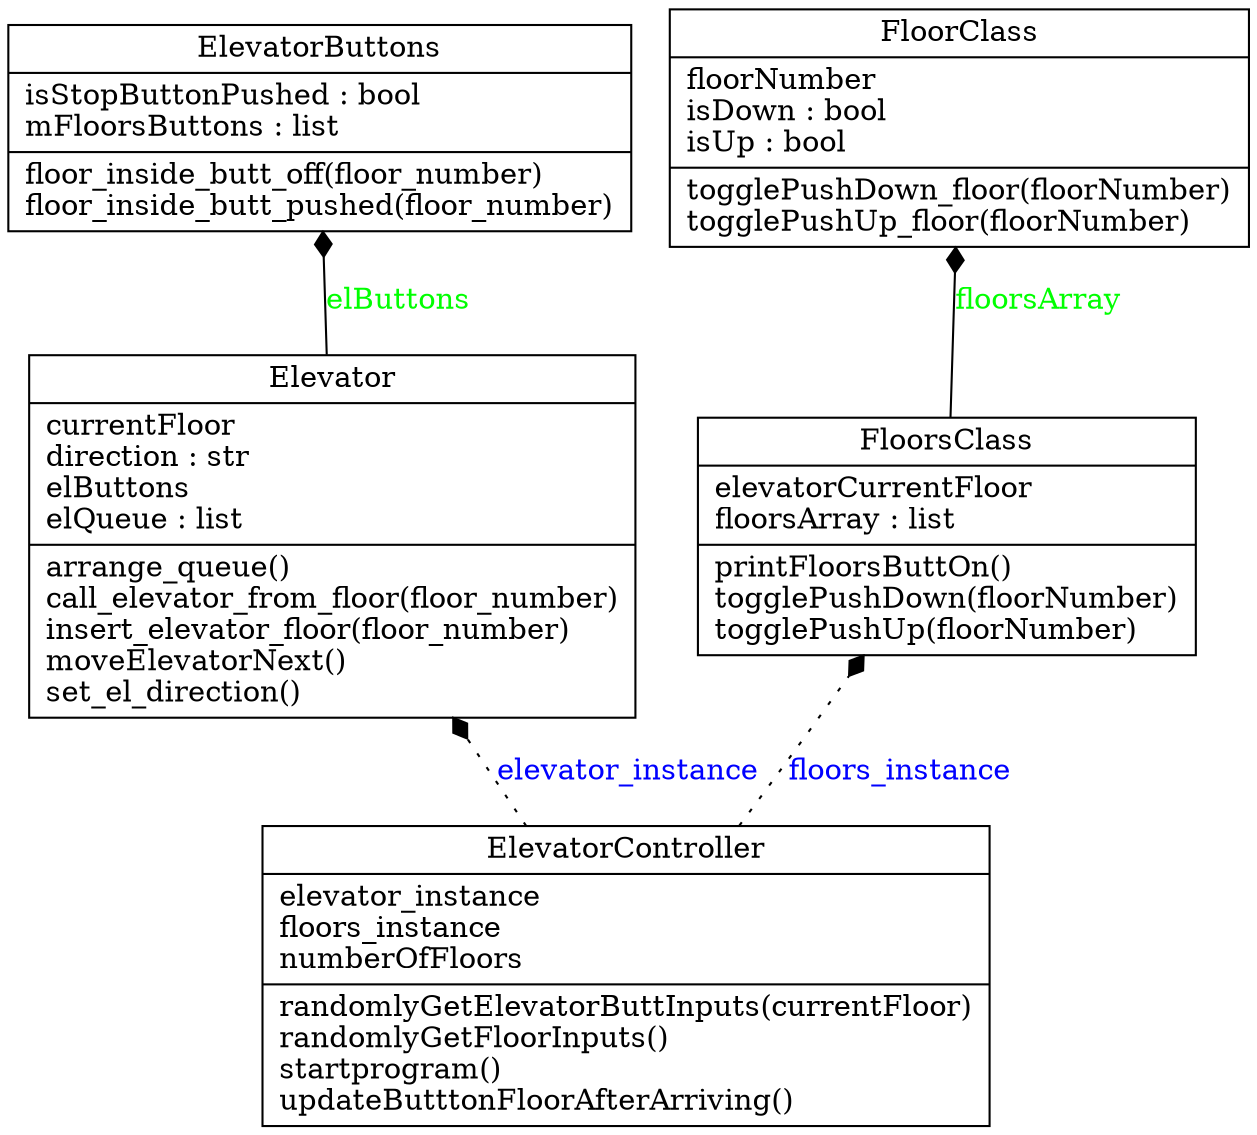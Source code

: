 digraph "classes_myUML" {
charset="utf-8"
rankdir=BT
"0" [label="{Elevator|currentFloor\ldirection : str\lelButtons\lelQueue : list\l|arrange_queue()\lcall_elevator_from_floor(floor_number)\linsert_elevator_floor(floor_number)\lmoveElevatorNext()\lset_el_direction()\l}", shape="record"];
"1" [label="{ElevatorButtons|isStopButtonPushed : bool\lmFloorsButtons : list\l|floor_inside_butt_off(floor_number)\lfloor_inside_butt_pushed(floor_number)\l}", shape="record"];
"2" [label="{ElevatorController|elevator_instance\lfloors_instance\lnumberOfFloors\l|randomlyGetElevatorButtInputs(currentFloor)\lrandomlyGetFloorInputs()\lstartprogram()\lupdateButttonFloorAfterArriving()\l}", shape="record"];
"3" [label="{FloorClass|floorNumber\lisDown : bool\lisUp : bool\l|togglePushDown_floor(floorNumber)\ltogglePushUp_floor(floorNumber)\l}", shape="record"];
"4" [label="{FloorsClass|elevatorCurrentFloor\lfloorsArray : list\l|printFloorsButtOn()\ltogglePushDown(floorNumber)\ltogglePushUp(floorNumber)\l}", shape="record"];
"0" -> "1" [arrowhead="diamond", arrowtail="none", fontcolor="green", label="elButtons", style="solid"];
"4" -> "3" [arrowhead="diamond", arrowtail="none", fontcolor="green", label="floorsArray", style="solid"];

"2" -> "0" [arrowhead="diamond", arrowtail="none", fontcolor="blue", label="elevator_instance", style="dotted"];
"2" -> "4" [arrowhead="diamond", arrowtail="none", fontcolor="blue", label="floors_instance", style="dotted"];
}
